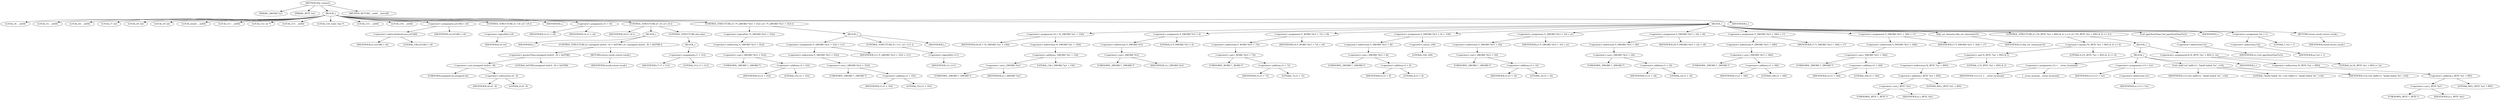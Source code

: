 digraph tftp_connect {  
"1000114" [label = "(METHOD,tftp_connect)" ]
"1000115" [label = "(PARAM,_QWORD *a1)" ]
"1000116" [label = "(PARAM,_BYTE *a2)" ]
"1000117" [label = "(BLOCK,,)" ]
"1000118" [label = "(LOCAL,v4: __int64)" ]
"1000119" [label = "(LOCAL,v5: __int64)" ]
"1000120" [label = "(LOCAL,v6: __int64)" ]
"1000121" [label = "(LOCAL,v7: int)" ]
"1000122" [label = "(LOCAL,v8: int)" ]
"1000123" [label = "(LOCAL,v9: int)" ]
"1000124" [label = "(LOCAL,result: __int64)" ]
"1000125" [label = "(LOCAL,v11: __int64)" ]
"1000126" [label = "(LOCAL,v12: int *)" ]
"1000127" [label = "(LOCAL,v13: __int64)" ]
"1000128" [label = "(LOCAL,v14: const char *)" ]
"1000129" [label = "(LOCAL,v15: __int64)" ]
"1000130" [label = "(LOCAL,v16: __int64)" ]
"1000131" [label = "(<operator>.assignment,a1[148] = v4)" ]
"1000132" [label = "(<operator>.indirectIndexAccess,a1[148])" ]
"1000133" [label = "(IDENTIFIER,a1,a1[148] = v4)" ]
"1000134" [label = "(LITERAL,148,a1[148] = v4)" ]
"1000135" [label = "(IDENTIFIER,v4,a1[148] = v4)" ]
"1000136" [label = "(CONTROL_STRUCTURE,if ( !v4 ),if ( !v4 ))" ]
"1000137" [label = "(<operator>.logicalNot,!v4)" ]
"1000138" [label = "(IDENTIFIER,v4,!v4)" ]
"1000139" [label = "(IDENTIFIER,L,)" ]
"1000140" [label = "(<operator>.assignment,v5 = v4)" ]
"1000141" [label = "(IDENTIFIER,v5,v5 = v4)" ]
"1000142" [label = "(IDENTIFIER,v4,v5 = v4)" ]
"1000143" [label = "(CONTROL_STRUCTURE,if ( v6 ),if ( v6 ))" ]
"1000144" [label = "(IDENTIFIER,v6,if ( v6 ))" ]
"1000145" [label = "(BLOCK,,)" ]
"1000146" [label = "(IDENTIFIER,L,)" ]
"1000147" [label = "(CONTROL_STRUCTURE,if ( (unsigned int)(v6 - 8) > 0xFFB0 ),if ( (unsigned int)(v6 - 8) > 0xFFB0 ))" ]
"1000148" [label = "(<operator>.greaterThan,(unsigned int)(v6 - 8) > 0xFFB0)" ]
"1000149" [label = "(<operator>.cast,(unsigned int)(v6 - 8))" ]
"1000150" [label = "(UNKNOWN,unsigned int,unsigned int)" ]
"1000151" [label = "(<operator>.subtraction,v6 - 8)" ]
"1000152" [label = "(IDENTIFIER,v6,v6 - 8)" ]
"1000153" [label = "(LITERAL,8,v6 - 8)" ]
"1000154" [label = "(LITERAL,0xFFB0,(unsigned int)(v6 - 8) > 0xFFB0)" ]
"1000155" [label = "(RETURN,return result;,return result;)" ]
"1000156" [label = "(IDENTIFIER,result,return result;)" ]
"1000157" [label = "(CONTROL_STRUCTURE,else,else)" ]
"1000158" [label = "(BLOCK,,)" ]
"1000159" [label = "(<operator>.assignment,v7 = 512)" ]
"1000160" [label = "(IDENTIFIER,v7,v7 = 512)" ]
"1000161" [label = "(LITERAL,512,v7 = 512)" ]
"1000162" [label = "(CONTROL_STRUCTURE,if ( !*(_QWORD *)(v5 + 352) ),if ( !*(_QWORD *)(v5 + 352) ))" ]
"1000163" [label = "(<operator>.logicalNot,!*(_QWORD *)(v5 + 352))" ]
"1000164" [label = "(<operator>.indirection,*(_QWORD *)(v5 + 352))" ]
"1000165" [label = "(<operator>.cast,(_QWORD *)(v5 + 352))" ]
"1000166" [label = "(UNKNOWN,_QWORD *,_QWORD *)" ]
"1000167" [label = "(<operator>.addition,v5 + 352)" ]
"1000168" [label = "(IDENTIFIER,v5,v5 + 352)" ]
"1000169" [label = "(LITERAL,352,v5 + 352)" ]
"1000170" [label = "(BLOCK,,)" ]
"1000171" [label = "(<operator>.assignment,*(_QWORD *)(v5 + 352) = v11)" ]
"1000172" [label = "(<operator>.indirection,*(_QWORD *)(v5 + 352))" ]
"1000173" [label = "(<operator>.cast,(_QWORD *)(v5 + 352))" ]
"1000174" [label = "(UNKNOWN,_QWORD *,_QWORD *)" ]
"1000175" [label = "(<operator>.addition,v5 + 352)" ]
"1000176" [label = "(IDENTIFIER,v5,v5 + 352)" ]
"1000177" [label = "(LITERAL,352,v5 + 352)" ]
"1000178" [label = "(IDENTIFIER,v11,*(_QWORD *)(v5 + 352) = v11)" ]
"1000179" [label = "(CONTROL_STRUCTURE,if ( !v11 ),if ( !v11 ))" ]
"1000180" [label = "(<operator>.logicalNot,!v11)" ]
"1000181" [label = "(IDENTIFIER,v11,!v11)" ]
"1000182" [label = "(IDENTIFIER,L,)" ]
"1000183" [label = "(BLOCK,,)" ]
"1000184" [label = "(<operator>.assignment,v8 = *((_DWORD *)a1 + 156))" ]
"1000185" [label = "(IDENTIFIER,v8,v8 = *((_DWORD *)a1 + 156))" ]
"1000186" [label = "(<operator>.indirection,*((_DWORD *)a1 + 156))" ]
"1000187" [label = "(<operator>.addition,(_DWORD *)a1 + 156)" ]
"1000188" [label = "(<operator>.cast,(_DWORD *)a1)" ]
"1000189" [label = "(UNKNOWN,_DWORD *,_DWORD *)" ]
"1000190" [label = "(IDENTIFIER,a1,(_DWORD *)a1)" ]
"1000191" [label = "(LITERAL,156,(_DWORD *)a1 + 156)" ]
"1000192" [label = "(<operator>.assignment,*(_DWORD *)v5 = 0)" ]
"1000193" [label = "(<operator>.indirection,*(_DWORD *)v5)" ]
"1000194" [label = "(<operator>.cast,(_DWORD *)v5)" ]
"1000195" [label = "(UNKNOWN,_DWORD *,_DWORD *)" ]
"1000196" [label = "(IDENTIFIER,v5,(_DWORD *)v5)" ]
"1000197" [label = "(LITERAL,0,*(_DWORD *)v5 = 0)" ]
"1000198" [label = "(<operator>.assignment,*(_WORD *)(v5 + 72) = v9)" ]
"1000199" [label = "(<operator>.indirection,*(_WORD *)(v5 + 72))" ]
"1000200" [label = "(<operator>.cast,(_WORD *)(v5 + 72))" ]
"1000201" [label = "(UNKNOWN,_WORD *,_WORD *)" ]
"1000202" [label = "(<operator>.addition,v5 + 72)" ]
"1000203" [label = "(IDENTIFIER,v5,v5 + 72)" ]
"1000204" [label = "(LITERAL,72,v5 + 72)" ]
"1000205" [label = "(IDENTIFIER,v9,*(_WORD *)(v5 + 72) = v9)" ]
"1000206" [label = "(<operator>.assignment,*(_DWORD *)(v5 + 8) = -100)" ]
"1000207" [label = "(<operator>.indirection,*(_DWORD *)(v5 + 8))" ]
"1000208" [label = "(<operator>.cast,(_DWORD *)(v5 + 8))" ]
"1000209" [label = "(UNKNOWN,_DWORD *,_DWORD *)" ]
"1000210" [label = "(<operator>.addition,v5 + 8)" ]
"1000211" [label = "(IDENTIFIER,v5,v5 + 8)" ]
"1000212" [label = "(LITERAL,8,v5 + 8)" ]
"1000213" [label = "(<operator>.minus,-100)" ]
"1000214" [label = "(LITERAL,100,-100)" ]
"1000215" [label = "(<operator>.assignment,*(_QWORD *)(v5 + 16) = a1)" ]
"1000216" [label = "(<operator>.indirection,*(_QWORD *)(v5 + 16))" ]
"1000217" [label = "(<operator>.cast,(_QWORD *)(v5 + 16))" ]
"1000218" [label = "(UNKNOWN,_QWORD *,_QWORD *)" ]
"1000219" [label = "(<operator>.addition,v5 + 16)" ]
"1000220" [label = "(IDENTIFIER,v5,v5 + 16)" ]
"1000221" [label = "(LITERAL,16,v5 + 16)" ]
"1000222" [label = "(IDENTIFIER,a1,*(_QWORD *)(v5 + 16) = a1)" ]
"1000223" [label = "(<operator>.assignment,*(_DWORD *)(v5 + 24) = v8)" ]
"1000224" [label = "(<operator>.indirection,*(_DWORD *)(v5 + 24))" ]
"1000225" [label = "(<operator>.cast,(_DWORD *)(v5 + 24))" ]
"1000226" [label = "(UNKNOWN,_DWORD *,_DWORD *)" ]
"1000227" [label = "(<operator>.addition,v5 + 24)" ]
"1000228" [label = "(IDENTIFIER,v5,v5 + 24)" ]
"1000229" [label = "(LITERAL,24,v5 + 24)" ]
"1000230" [label = "(IDENTIFIER,v8,*(_DWORD *)(v5 + 24) = v8)" ]
"1000231" [label = "(<operator>.assignment,*(_DWORD *)(v5 + 340) = v7)" ]
"1000232" [label = "(<operator>.indirection,*(_DWORD *)(v5 + 340))" ]
"1000233" [label = "(<operator>.cast,(_DWORD *)(v5 + 340))" ]
"1000234" [label = "(UNKNOWN,_DWORD *,_DWORD *)" ]
"1000235" [label = "(<operator>.addition,v5 + 340)" ]
"1000236" [label = "(IDENTIFIER,v5,v5 + 340)" ]
"1000237" [label = "(LITERAL,340,v5 + 340)" ]
"1000238" [label = "(IDENTIFIER,v7,*(_DWORD *)(v5 + 340) = v7)" ]
"1000239" [label = "(<operator>.assignment,*(_DWORD *)(v5 + 344) = v7)" ]
"1000240" [label = "(<operator>.indirection,*(_DWORD *)(v5 + 344))" ]
"1000241" [label = "(<operator>.cast,(_DWORD *)(v5 + 344))" ]
"1000242" [label = "(UNKNOWN,_DWORD *,_DWORD *)" ]
"1000243" [label = "(<operator>.addition,v5 + 344)" ]
"1000244" [label = "(IDENTIFIER,v5,v5 + 344)" ]
"1000245" [label = "(LITERAL,344,v5 + 344)" ]
"1000246" [label = "(IDENTIFIER,v7,*(_DWORD *)(v5 + 344) = v7)" ]
"1000247" [label = "(tftp_set_timeouts,tftp_set_timeouts(v5))" ]
"1000248" [label = "(IDENTIFIER,v5,tftp_set_timeouts(v5))" ]
"1000249" [label = "(CONTROL_STRUCTURE,if ( (*((_BYTE *)a1 + 895) & 2) == 0 ),if ( (*((_BYTE *)a1 + 895) & 2) == 0 ))" ]
"1000250" [label = "(<operator>.equals,(*((_BYTE *)a1 + 895) & 2) == 0)" ]
"1000251" [label = "(<operator>.and,*((_BYTE *)a1 + 895) & 2)" ]
"1000252" [label = "(<operator>.indirection,*((_BYTE *)a1 + 895))" ]
"1000253" [label = "(<operator>.addition,(_BYTE *)a1 + 895)" ]
"1000254" [label = "(<operator>.cast,(_BYTE *)a1)" ]
"1000255" [label = "(UNKNOWN,_BYTE *,_BYTE *)" ]
"1000256" [label = "(IDENTIFIER,a1,(_BYTE *)a1)" ]
"1000257" [label = "(LITERAL,895,(_BYTE *)a1 + 895)" ]
"1000258" [label = "(LITERAL,2,*((_BYTE *)a1 + 895) & 2)" ]
"1000259" [label = "(LITERAL,0,(*((_BYTE *)a1 + 895) & 2) == 0)" ]
"1000260" [label = "(BLOCK,,)" ]
"1000261" [label = "(BLOCK,,)" ]
"1000262" [label = "(<operator>.assignment,v12 = __errno_location())" ]
"1000263" [label = "(IDENTIFIER,v12,v12 = __errno_location())" ]
"1000264" [label = "(__errno_location,__errno_location())" ]
"1000265" [label = "(<operator>.assignment,v13 = *a1)" ]
"1000266" [label = "(IDENTIFIER,v13,v13 = *a1)" ]
"1000267" [label = "(<operator>.indirection,*a1)" ]
"1000268" [label = "(IDENTIFIER,a1,v13 = *a1)" ]
"1000269" [label = "(Curl_failf,Curl_failf(v13, \"bind() failed; %s\", v14))" ]
"1000270" [label = "(IDENTIFIER,v13,Curl_failf(v13, \"bind() failed; %s\", v14))" ]
"1000271" [label = "(LITERAL,\"bind() failed; %s\",Curl_failf(v13, \"bind() failed; %s\", v14))" ]
"1000272" [label = "(IDENTIFIER,v14,Curl_failf(v13, \"bind() failed; %s\", v14))" ]
"1000273" [label = "(IDENTIFIER,L,)" ]
"1000274" [label = "(<operators>.assignmentOr,*((_BYTE *)a1 + 895) |= 2u)" ]
"1000275" [label = "(<operator>.indirection,*((_BYTE *)a1 + 895))" ]
"1000276" [label = "(<operator>.addition,(_BYTE *)a1 + 895)" ]
"1000277" [label = "(<operator>.cast,(_BYTE *)a1)" ]
"1000278" [label = "(UNKNOWN,_BYTE *,_BYTE *)" ]
"1000279" [label = "(IDENTIFIER,a1,(_BYTE *)a1)" ]
"1000280" [label = "(LITERAL,895,(_BYTE *)a1 + 895)" ]
"1000281" [label = "(LITERAL,2u,*((_BYTE *)a1 + 895) |= 2u)" ]
"1000282" [label = "(Curl_pgrsStartNow,Curl_pgrsStartNow(*a1))" ]
"1000283" [label = "(<operator>.indirection,*a1)" ]
"1000284" [label = "(IDENTIFIER,a1,Curl_pgrsStartNow(*a1))" ]
"1000285" [label = "(IDENTIFIER,L,)" ]
"1000286" [label = "(<operator>.assignment,*a2 = 1)" ]
"1000287" [label = "(<operator>.indirection,*a2)" ]
"1000288" [label = "(IDENTIFIER,a2,*a2 = 1)" ]
"1000289" [label = "(LITERAL,1,*a2 = 1)" ]
"1000290" [label = "(RETURN,return result;,return result;)" ]
"1000291" [label = "(IDENTIFIER,result,return result;)" ]
"1000292" [label = "(IDENTIFIER,L,)" ]
"1000293" [label = "(METHOD_RETURN,__int64 __fastcall)" ]
  "1000114" -> "1000115" 
  "1000114" -> "1000116" 
  "1000114" -> "1000117" 
  "1000114" -> "1000293" 
  "1000117" -> "1000118" 
  "1000117" -> "1000119" 
  "1000117" -> "1000120" 
  "1000117" -> "1000121" 
  "1000117" -> "1000122" 
  "1000117" -> "1000123" 
  "1000117" -> "1000124" 
  "1000117" -> "1000125" 
  "1000117" -> "1000126" 
  "1000117" -> "1000127" 
  "1000117" -> "1000128" 
  "1000117" -> "1000129" 
  "1000117" -> "1000130" 
  "1000117" -> "1000131" 
  "1000117" -> "1000136" 
  "1000117" -> "1000139" 
  "1000117" -> "1000140" 
  "1000117" -> "1000143" 
  "1000117" -> "1000162" 
  "1000117" -> "1000183" 
  "1000117" -> "1000292" 
  "1000131" -> "1000132" 
  "1000131" -> "1000135" 
  "1000132" -> "1000133" 
  "1000132" -> "1000134" 
  "1000136" -> "1000137" 
  "1000137" -> "1000138" 
  "1000140" -> "1000141" 
  "1000140" -> "1000142" 
  "1000143" -> "1000144" 
  "1000143" -> "1000145" 
  "1000143" -> "1000157" 
  "1000145" -> "1000146" 
  "1000145" -> "1000147" 
  "1000147" -> "1000148" 
  "1000147" -> "1000155" 
  "1000148" -> "1000149" 
  "1000148" -> "1000154" 
  "1000149" -> "1000150" 
  "1000149" -> "1000151" 
  "1000151" -> "1000152" 
  "1000151" -> "1000153" 
  "1000155" -> "1000156" 
  "1000157" -> "1000158" 
  "1000158" -> "1000159" 
  "1000159" -> "1000160" 
  "1000159" -> "1000161" 
  "1000162" -> "1000163" 
  "1000162" -> "1000170" 
  "1000163" -> "1000164" 
  "1000164" -> "1000165" 
  "1000165" -> "1000166" 
  "1000165" -> "1000167" 
  "1000167" -> "1000168" 
  "1000167" -> "1000169" 
  "1000170" -> "1000171" 
  "1000170" -> "1000179" 
  "1000170" -> "1000182" 
  "1000171" -> "1000172" 
  "1000171" -> "1000178" 
  "1000172" -> "1000173" 
  "1000173" -> "1000174" 
  "1000173" -> "1000175" 
  "1000175" -> "1000176" 
  "1000175" -> "1000177" 
  "1000179" -> "1000180" 
  "1000180" -> "1000181" 
  "1000183" -> "1000184" 
  "1000183" -> "1000192" 
  "1000183" -> "1000198" 
  "1000183" -> "1000206" 
  "1000183" -> "1000215" 
  "1000183" -> "1000223" 
  "1000183" -> "1000231" 
  "1000183" -> "1000239" 
  "1000183" -> "1000247" 
  "1000183" -> "1000249" 
  "1000183" -> "1000282" 
  "1000183" -> "1000285" 
  "1000183" -> "1000286" 
  "1000183" -> "1000290" 
  "1000184" -> "1000185" 
  "1000184" -> "1000186" 
  "1000186" -> "1000187" 
  "1000187" -> "1000188" 
  "1000187" -> "1000191" 
  "1000188" -> "1000189" 
  "1000188" -> "1000190" 
  "1000192" -> "1000193" 
  "1000192" -> "1000197" 
  "1000193" -> "1000194" 
  "1000194" -> "1000195" 
  "1000194" -> "1000196" 
  "1000198" -> "1000199" 
  "1000198" -> "1000205" 
  "1000199" -> "1000200" 
  "1000200" -> "1000201" 
  "1000200" -> "1000202" 
  "1000202" -> "1000203" 
  "1000202" -> "1000204" 
  "1000206" -> "1000207" 
  "1000206" -> "1000213" 
  "1000207" -> "1000208" 
  "1000208" -> "1000209" 
  "1000208" -> "1000210" 
  "1000210" -> "1000211" 
  "1000210" -> "1000212" 
  "1000213" -> "1000214" 
  "1000215" -> "1000216" 
  "1000215" -> "1000222" 
  "1000216" -> "1000217" 
  "1000217" -> "1000218" 
  "1000217" -> "1000219" 
  "1000219" -> "1000220" 
  "1000219" -> "1000221" 
  "1000223" -> "1000224" 
  "1000223" -> "1000230" 
  "1000224" -> "1000225" 
  "1000225" -> "1000226" 
  "1000225" -> "1000227" 
  "1000227" -> "1000228" 
  "1000227" -> "1000229" 
  "1000231" -> "1000232" 
  "1000231" -> "1000238" 
  "1000232" -> "1000233" 
  "1000233" -> "1000234" 
  "1000233" -> "1000235" 
  "1000235" -> "1000236" 
  "1000235" -> "1000237" 
  "1000239" -> "1000240" 
  "1000239" -> "1000246" 
  "1000240" -> "1000241" 
  "1000241" -> "1000242" 
  "1000241" -> "1000243" 
  "1000243" -> "1000244" 
  "1000243" -> "1000245" 
  "1000247" -> "1000248" 
  "1000249" -> "1000250" 
  "1000249" -> "1000260" 
  "1000250" -> "1000251" 
  "1000250" -> "1000259" 
  "1000251" -> "1000252" 
  "1000251" -> "1000258" 
  "1000252" -> "1000253" 
  "1000253" -> "1000254" 
  "1000253" -> "1000257" 
  "1000254" -> "1000255" 
  "1000254" -> "1000256" 
  "1000260" -> "1000261" 
  "1000260" -> "1000274" 
  "1000261" -> "1000262" 
  "1000261" -> "1000265" 
  "1000261" -> "1000269" 
  "1000261" -> "1000273" 
  "1000262" -> "1000263" 
  "1000262" -> "1000264" 
  "1000265" -> "1000266" 
  "1000265" -> "1000267" 
  "1000267" -> "1000268" 
  "1000269" -> "1000270" 
  "1000269" -> "1000271" 
  "1000269" -> "1000272" 
  "1000274" -> "1000275" 
  "1000274" -> "1000281" 
  "1000275" -> "1000276" 
  "1000276" -> "1000277" 
  "1000276" -> "1000280" 
  "1000277" -> "1000278" 
  "1000277" -> "1000279" 
  "1000282" -> "1000283" 
  "1000283" -> "1000284" 
  "1000286" -> "1000287" 
  "1000286" -> "1000289" 
  "1000287" -> "1000288" 
  "1000290" -> "1000291" 
}
